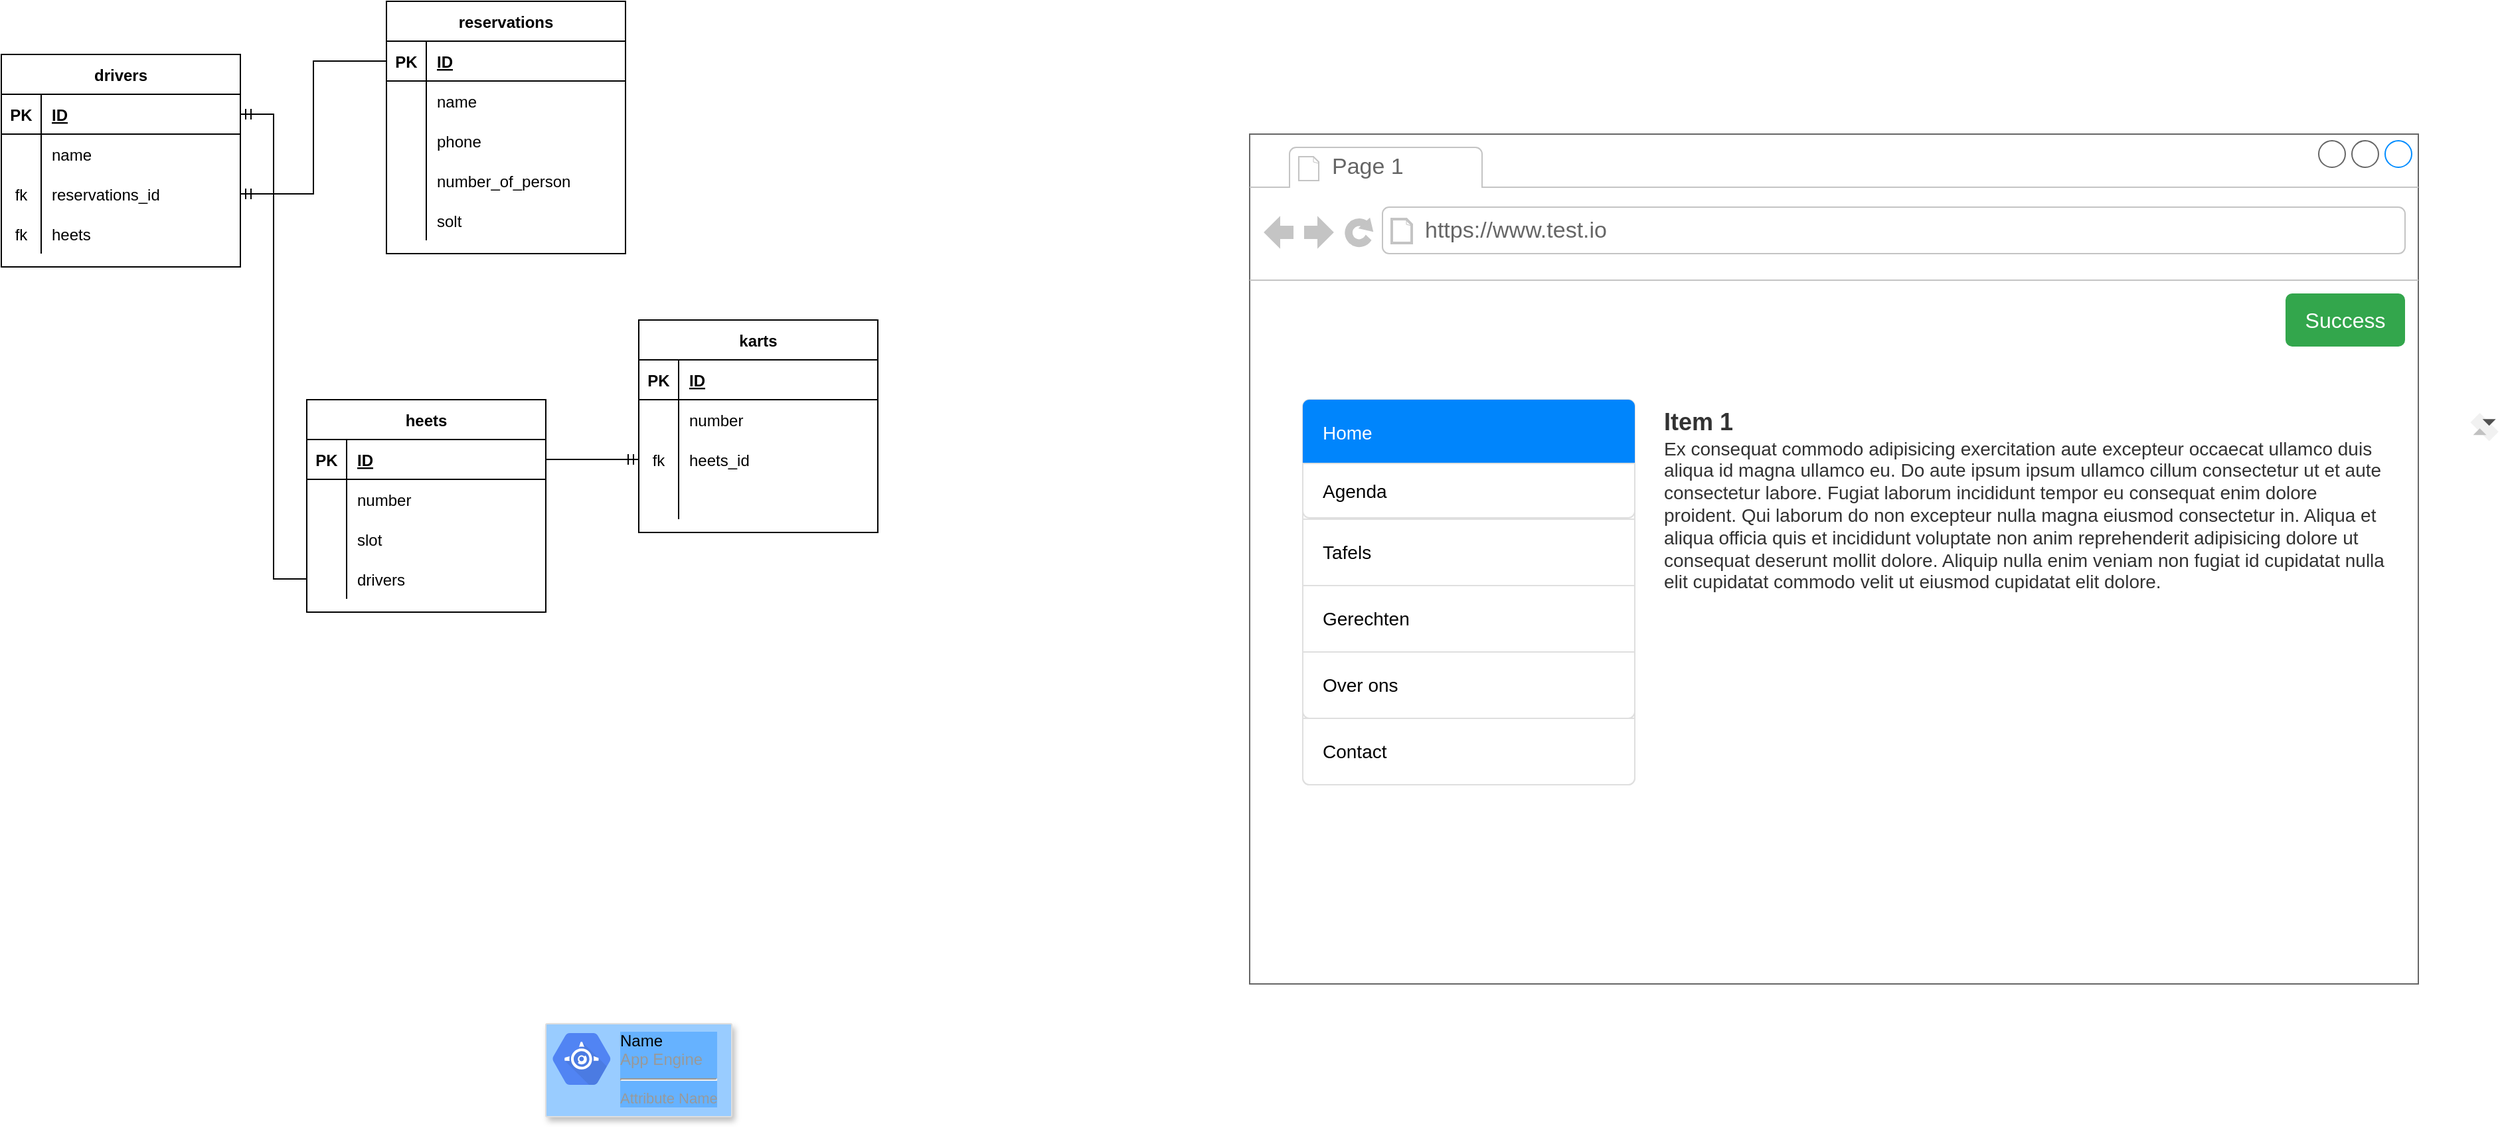 <mxfile version="17.1.5" type="github" pages="3">
  <diagram id="K6J_tRLVEq_lPAbEYUFF" name="Page-1">
    <mxGraphModel dx="2138" dy="539" grid="1" gridSize="10" guides="1" tooltips="1" connect="1" arrows="1" fold="1" page="1" pageScale="1" pageWidth="1100" pageHeight="850" math="0" shadow="0">
      <root>
        <mxCell id="0" />
        <mxCell id="1" parent="0" />
        <mxCell id="5VyVQo-HFzip59mYqOMK-1" value="" style="strokeWidth=1;shadow=0;dashed=0;align=center;html=1;shape=mxgraph.mockup.containers.browserWindow;rSize=0;strokeColor=#666666;strokeColor2=#008cff;strokeColor3=#c4c4c4;mainText=,;recursiveResize=0;" parent="1" vertex="1">
          <mxGeometry x="260" y="170" width="880" height="640" as="geometry" />
        </mxCell>
        <mxCell id="5VyVQo-HFzip59mYqOMK-2" value="Page 1" style="strokeWidth=1;shadow=0;dashed=0;align=center;html=1;shape=mxgraph.mockup.containers.anchor;fontSize=17;fontColor=#666666;align=left;" parent="5VyVQo-HFzip59mYqOMK-1" vertex="1">
          <mxGeometry x="60" y="12" width="110" height="26" as="geometry" />
        </mxCell>
        <mxCell id="5VyVQo-HFzip59mYqOMK-3" value="https://www.test.io" style="strokeWidth=1;shadow=0;dashed=0;align=center;html=1;shape=mxgraph.mockup.containers.anchor;rSize=0;fontSize=17;fontColor=#666666;align=left;" parent="5VyVQo-HFzip59mYqOMK-1" vertex="1">
          <mxGeometry x="130" y="60" width="250" height="26" as="geometry" />
        </mxCell>
        <mxCell id="5VyVQo-HFzip59mYqOMK-18" value="" style="html=1;shadow=0;dashed=0;shape=mxgraph.bootstrap.rrect;rSize=5;strokeColor=#DFDFDF;html=1;whiteSpace=wrap;fillColor=#FFFFFF;fontColor=#000000;" parent="5VyVQo-HFzip59mYqOMK-1" vertex="1">
          <mxGeometry x="40" y="200" width="250" height="290" as="geometry" />
        </mxCell>
        <mxCell id="5VyVQo-HFzip59mYqOMK-19" value="Home" style="html=1;shadow=0;dashed=0;shape=mxgraph.bootstrap.topButton;rSize=5;strokeColor=none;fillColor=#0085FC;fontColor=#ffffff;perimeter=none;whiteSpace=wrap;resizeWidth=1;align=left;spacing=15;fontSize=14;" parent="5VyVQo-HFzip59mYqOMK-18" vertex="1">
          <mxGeometry width="250" height="50" relative="1" as="geometry">
            <mxPoint as="offset" />
          </mxGeometry>
        </mxCell>
        <mxCell id="5VyVQo-HFzip59mYqOMK-20" value="Tafels" style="strokeColor=inherit;fillColor=inherit;gradientColor=inherit;fontColor=inherit;html=1;shadow=0;dashed=0;perimeter=none;whiteSpace=wrap;resizeWidth=1;align=left;spacing=15;fontSize=14;" parent="5VyVQo-HFzip59mYqOMK-18" vertex="1">
          <mxGeometry width="250" height="50" relative="1" as="geometry">
            <mxPoint y="90" as="offset" />
          </mxGeometry>
        </mxCell>
        <mxCell id="5VyVQo-HFzip59mYqOMK-21" value="Gerechten" style="strokeColor=inherit;fillColor=inherit;gradientColor=inherit;fontColor=inherit;html=1;shadow=0;dashed=0;perimeter=none;whiteSpace=wrap;resizeWidth=1;align=left;spacing=15;fontSize=14;" parent="5VyVQo-HFzip59mYqOMK-18" vertex="1">
          <mxGeometry width="250" height="50" relative="1" as="geometry">
            <mxPoint y="140" as="offset" />
          </mxGeometry>
        </mxCell>
        <mxCell id="5VyVQo-HFzip59mYqOMK-22" value="Agenda" style="strokeColor=inherit;fillColor=inherit;gradientColor=inherit;fontColor=inherit;html=1;shadow=0;dashed=0;shape=mxgraph.bootstrap.bottomButton;rSize=5;perimeter=none;whiteSpace=wrap;resizeWidth=1;resizeHeight=0;align=left;spacing=15;fontSize=14;" parent="5VyVQo-HFzip59mYqOMK-18" vertex="1">
          <mxGeometry y="1" width="250" height="41" relative="1" as="geometry">
            <mxPoint y="-242" as="offset" />
          </mxGeometry>
        </mxCell>
        <mxCell id="5VyVQo-HFzip59mYqOMK-35" value="Over ons" style="strokeColor=inherit;fillColor=inherit;gradientColor=inherit;fontColor=inherit;html=1;shadow=0;dashed=0;shape=mxgraph.bootstrap.bottomButton;rSize=5;perimeter=none;whiteSpace=wrap;resizeWidth=1;resizeHeight=0;align=left;spacing=15;fontSize=14;" parent="5VyVQo-HFzip59mYqOMK-18" vertex="1">
          <mxGeometry y="190" width="250" height="50" as="geometry" />
        </mxCell>
        <mxCell id="5VyVQo-HFzip59mYqOMK-36" value="Contact" style="strokeColor=inherit;fillColor=inherit;gradientColor=inherit;fontColor=inherit;html=1;shadow=0;dashed=0;shape=mxgraph.bootstrap.bottomButton;rSize=5;perimeter=none;whiteSpace=wrap;resizeWidth=1;resizeHeight=0;align=left;spacing=15;fontSize=14;" parent="5VyVQo-HFzip59mYqOMK-18" vertex="1">
          <mxGeometry y="240" width="250" height="50" as="geometry" />
        </mxCell>
        <mxCell id="5VyVQo-HFzip59mYqOMK-23" value="&lt;font style=&quot;font-size: 18px&quot;&gt;&lt;b&gt;Item 1&lt;/b&gt;&lt;/font&gt;&lt;br&gt;Ex consequat commodo adipisicing exercitation aute excepteur occaecat ullamco duis aliqua id magna ullamco eu. Do aute ipsum ipsum ullamco cillum consectetur ut et aute consectetur labore. Fugiat laborum incididunt tempor eu consequat enim dolore proident. Qui laborum do non excepteur nulla magna eiusmod consectetur in. Aliqua et aliqua officia quis et incididunt voluptate non anim reprehenderit adipisicing dolore ut consequat deserunt mollit dolore. Aliquip nulla enim veniam non fugiat id cupidatat nulla elit cupidatat commodo velit ut eiusmod cupidatat elit dolore." style="fillColor=none;strokeColor=none;align=left;fontSize=14;fontColor=#323232;html=1;whiteSpace=wrap;verticalAlign=top;spacingRight=25;" parent="5VyVQo-HFzip59mYqOMK-1" vertex="1">
          <mxGeometry x="310" y="200" width="570" height="160" as="geometry" />
        </mxCell>
        <mxCell id="5VyVQo-HFzip59mYqOMK-24" value="" style="html=1;shadow=0;dashed=0;fillColor=#F1F1F1;strokeColor=none;resizeHeight=1;rotation=45;" parent="5VyVQo-HFzip59mYqOMK-23" vertex="1">
          <mxGeometry x="1" width="20" height="10" relative="1" as="geometry">
            <mxPoint x="39.81" y="15.6" as="offset" />
          </mxGeometry>
        </mxCell>
        <mxCell id="5VyVQo-HFzip59mYqOMK-26" value="" style="shape=triangle;direction=north;fillColor=#C1C1C1;strokeColor=none;perimeter=none;" parent="5VyVQo-HFzip59mYqOMK-24" vertex="1">
          <mxGeometry width="10" height="5" relative="1" as="geometry">
            <mxPoint x="5" y="7.5" as="offset" />
          </mxGeometry>
        </mxCell>
        <mxCell id="5VyVQo-HFzip59mYqOMK-27" value="" style="shape=triangle;direction=south;fillColor=#505050;strokeColor=none;perimeter=none;" parent="5VyVQo-HFzip59mYqOMK-24" vertex="1">
          <mxGeometry y="1" width="10" height="5" relative="1" as="geometry">
            <mxPoint x="5" y="-12.5" as="offset" />
          </mxGeometry>
        </mxCell>
        <mxCell id="5VyVQo-HFzip59mYqOMK-38" value="" style="shape=image;html=1;verticalAlign=top;verticalLabelPosition=bottom;labelBackgroundColor=#ffffff;imageAspect=0;aspect=fixed;image=https://cdn4.iconfinder.com/data/icons/miu/24/food-fork-spoon-restaurant-eating-outline-stroke-128.png;fillColor=#99CCFF;" parent="5VyVQo-HFzip59mYqOMK-1" vertex="1">
          <mxGeometry x="40" y="120" width="70" height="70" as="geometry" />
        </mxCell>
        <mxCell id="5VyVQo-HFzip59mYqOMK-41" value="Success" style="html=1;shadow=0;dashed=0;shape=mxgraph.bootstrap.rrect;rSize=5;strokeColor=none;strokeWidth=1;fillColor=#33A64C;fontColor=#FFFFFF;whiteSpace=wrap;align=center;verticalAlign=middle;spacingLeft=0;fontStyle=0;fontSize=16;spacing=5;" parent="5VyVQo-HFzip59mYqOMK-1" vertex="1">
          <mxGeometry x="780" y="120" width="90" height="40" as="geometry" />
        </mxCell>
        <mxCell id="5VyVQo-HFzip59mYqOMK-52" value="" style="strokeColor=#dddddd;shadow=1;strokeWidth=1;rounded=1;absoluteArcSize=1;arcSize=2;labelBackgroundColor=#66B2FF;fillColor=#99CCFF;" parent="1" vertex="1">
          <mxGeometry x="-270" y="840" width="140" height="70" as="geometry" />
        </mxCell>
        <mxCell id="5VyVQo-HFzip59mYqOMK-53" value="&lt;font color=&quot;#000000&quot;&gt;Name&lt;/font&gt;&lt;br&gt;App Engine&lt;hr&gt;&lt;font style=&quot;font-size: 11px&quot;&gt;Attribute Name&lt;/font&gt;" style="sketch=0;dashed=0;connectable=0;html=1;fillColor=#5184F3;strokeColor=none;shape=mxgraph.gcp2.app_engine;part=1;labelPosition=right;verticalLabelPosition=middle;align=left;verticalAlign=top;spacingLeft=5;fontColor=#999999;fontSize=12;spacingTop=-8;labelBackgroundColor=#66B2FF;" parent="5VyVQo-HFzip59mYqOMK-52" vertex="1">
          <mxGeometry width="44" height="39" relative="1" as="geometry">
            <mxPoint x="5" y="7" as="offset" />
          </mxGeometry>
        </mxCell>
        <mxCell id="JUey7j5YqECzhe106ufg-2" value="drivers" style="shape=table;startSize=30;container=1;collapsible=1;childLayout=tableLayout;fixedRows=1;rowLines=0;fontStyle=1;align=center;resizeLast=1;" vertex="1" parent="1">
          <mxGeometry x="-680" y="110" width="180" height="160" as="geometry" />
        </mxCell>
        <mxCell id="JUey7j5YqECzhe106ufg-3" value="" style="shape=tableRow;horizontal=0;startSize=0;swimlaneHead=0;swimlaneBody=0;fillColor=none;collapsible=0;dropTarget=0;points=[[0,0.5],[1,0.5]];portConstraint=eastwest;top=0;left=0;right=0;bottom=1;" vertex="1" parent="JUey7j5YqECzhe106ufg-2">
          <mxGeometry y="30" width="180" height="30" as="geometry" />
        </mxCell>
        <mxCell id="JUey7j5YqECzhe106ufg-4" value="PK" style="shape=partialRectangle;connectable=0;fillColor=none;top=0;left=0;bottom=0;right=0;fontStyle=1;overflow=hidden;" vertex="1" parent="JUey7j5YqECzhe106ufg-3">
          <mxGeometry width="30" height="30" as="geometry">
            <mxRectangle width="30" height="30" as="alternateBounds" />
          </mxGeometry>
        </mxCell>
        <mxCell id="JUey7j5YqECzhe106ufg-5" value="ID" style="shape=partialRectangle;connectable=0;fillColor=none;top=0;left=0;bottom=0;right=0;align=left;spacingLeft=6;fontStyle=5;overflow=hidden;" vertex="1" parent="JUey7j5YqECzhe106ufg-3">
          <mxGeometry x="30" width="150" height="30" as="geometry">
            <mxRectangle width="150" height="30" as="alternateBounds" />
          </mxGeometry>
        </mxCell>
        <mxCell id="JUey7j5YqECzhe106ufg-6" value="" style="shape=tableRow;horizontal=0;startSize=0;swimlaneHead=0;swimlaneBody=0;fillColor=none;collapsible=0;dropTarget=0;points=[[0,0.5],[1,0.5]];portConstraint=eastwest;top=0;left=0;right=0;bottom=0;" vertex="1" parent="JUey7j5YqECzhe106ufg-2">
          <mxGeometry y="60" width="180" height="30" as="geometry" />
        </mxCell>
        <mxCell id="JUey7j5YqECzhe106ufg-7" value="" style="shape=partialRectangle;connectable=0;fillColor=none;top=0;left=0;bottom=0;right=0;editable=1;overflow=hidden;" vertex="1" parent="JUey7j5YqECzhe106ufg-6">
          <mxGeometry width="30" height="30" as="geometry">
            <mxRectangle width="30" height="30" as="alternateBounds" />
          </mxGeometry>
        </mxCell>
        <mxCell id="JUey7j5YqECzhe106ufg-8" value="name" style="shape=partialRectangle;connectable=0;fillColor=none;top=0;left=0;bottom=0;right=0;align=left;spacingLeft=6;overflow=hidden;" vertex="1" parent="JUey7j5YqECzhe106ufg-6">
          <mxGeometry x="30" width="150" height="30" as="geometry">
            <mxRectangle width="150" height="30" as="alternateBounds" />
          </mxGeometry>
        </mxCell>
        <mxCell id="JUey7j5YqECzhe106ufg-9" value="" style="shape=tableRow;horizontal=0;startSize=0;swimlaneHead=0;swimlaneBody=0;fillColor=none;collapsible=0;dropTarget=0;points=[[0,0.5],[1,0.5]];portConstraint=eastwest;top=0;left=0;right=0;bottom=0;" vertex="1" parent="JUey7j5YqECzhe106ufg-2">
          <mxGeometry y="90" width="180" height="30" as="geometry" />
        </mxCell>
        <mxCell id="JUey7j5YqECzhe106ufg-10" value="fk" style="shape=partialRectangle;connectable=0;fillColor=none;top=0;left=0;bottom=0;right=0;editable=1;overflow=hidden;" vertex="1" parent="JUey7j5YqECzhe106ufg-9">
          <mxGeometry width="30" height="30" as="geometry">
            <mxRectangle width="30" height="30" as="alternateBounds" />
          </mxGeometry>
        </mxCell>
        <mxCell id="JUey7j5YqECzhe106ufg-11" value="reservations_id" style="shape=partialRectangle;connectable=0;fillColor=none;top=0;left=0;bottom=0;right=0;align=left;spacingLeft=6;overflow=hidden;" vertex="1" parent="JUey7j5YqECzhe106ufg-9">
          <mxGeometry x="30" width="150" height="30" as="geometry">
            <mxRectangle width="150" height="30" as="alternateBounds" />
          </mxGeometry>
        </mxCell>
        <mxCell id="JUey7j5YqECzhe106ufg-12" value="" style="shape=tableRow;horizontal=0;startSize=0;swimlaneHead=0;swimlaneBody=0;fillColor=none;collapsible=0;dropTarget=0;points=[[0,0.5],[1,0.5]];portConstraint=eastwest;top=0;left=0;right=0;bottom=0;" vertex="1" parent="JUey7j5YqECzhe106ufg-2">
          <mxGeometry y="120" width="180" height="30" as="geometry" />
        </mxCell>
        <mxCell id="JUey7j5YqECzhe106ufg-13" value="fk" style="shape=partialRectangle;connectable=0;fillColor=none;top=0;left=0;bottom=0;right=0;editable=1;overflow=hidden;" vertex="1" parent="JUey7j5YqECzhe106ufg-12">
          <mxGeometry width="30" height="30" as="geometry">
            <mxRectangle width="30" height="30" as="alternateBounds" />
          </mxGeometry>
        </mxCell>
        <mxCell id="JUey7j5YqECzhe106ufg-14" value="heets" style="shape=partialRectangle;connectable=0;fillColor=none;top=0;left=0;bottom=0;right=0;align=left;spacingLeft=6;overflow=hidden;" vertex="1" parent="JUey7j5YqECzhe106ufg-12">
          <mxGeometry x="30" width="150" height="30" as="geometry">
            <mxRectangle width="150" height="30" as="alternateBounds" />
          </mxGeometry>
        </mxCell>
        <mxCell id="JUey7j5YqECzhe106ufg-15" value="reservations" style="shape=table;startSize=30;container=1;collapsible=1;childLayout=tableLayout;fixedRows=1;rowLines=0;fontStyle=1;align=center;resizeLast=1;" vertex="1" parent="1">
          <mxGeometry x="-390" y="70" width="180" height="190" as="geometry" />
        </mxCell>
        <mxCell id="JUey7j5YqECzhe106ufg-16" value="" style="shape=tableRow;horizontal=0;startSize=0;swimlaneHead=0;swimlaneBody=0;fillColor=none;collapsible=0;dropTarget=0;points=[[0,0.5],[1,0.5]];portConstraint=eastwest;top=0;left=0;right=0;bottom=1;" vertex="1" parent="JUey7j5YqECzhe106ufg-15">
          <mxGeometry y="30" width="180" height="30" as="geometry" />
        </mxCell>
        <mxCell id="JUey7j5YqECzhe106ufg-17" value="PK" style="shape=partialRectangle;connectable=0;fillColor=none;top=0;left=0;bottom=0;right=0;fontStyle=1;overflow=hidden;" vertex="1" parent="JUey7j5YqECzhe106ufg-16">
          <mxGeometry width="30" height="30" as="geometry">
            <mxRectangle width="30" height="30" as="alternateBounds" />
          </mxGeometry>
        </mxCell>
        <mxCell id="JUey7j5YqECzhe106ufg-18" value="ID" style="shape=partialRectangle;connectable=0;fillColor=none;top=0;left=0;bottom=0;right=0;align=left;spacingLeft=6;fontStyle=5;overflow=hidden;" vertex="1" parent="JUey7j5YqECzhe106ufg-16">
          <mxGeometry x="30" width="150" height="30" as="geometry">
            <mxRectangle width="150" height="30" as="alternateBounds" />
          </mxGeometry>
        </mxCell>
        <mxCell id="JUey7j5YqECzhe106ufg-19" value="" style="shape=tableRow;horizontal=0;startSize=0;swimlaneHead=0;swimlaneBody=0;fillColor=none;collapsible=0;dropTarget=0;points=[[0,0.5],[1,0.5]];portConstraint=eastwest;top=0;left=0;right=0;bottom=0;" vertex="1" parent="JUey7j5YqECzhe106ufg-15">
          <mxGeometry y="60" width="180" height="30" as="geometry" />
        </mxCell>
        <mxCell id="JUey7j5YqECzhe106ufg-20" value="" style="shape=partialRectangle;connectable=0;fillColor=none;top=0;left=0;bottom=0;right=0;editable=1;overflow=hidden;" vertex="1" parent="JUey7j5YqECzhe106ufg-19">
          <mxGeometry width="30" height="30" as="geometry">
            <mxRectangle width="30" height="30" as="alternateBounds" />
          </mxGeometry>
        </mxCell>
        <mxCell id="JUey7j5YqECzhe106ufg-21" value="name" style="shape=partialRectangle;connectable=0;fillColor=none;top=0;left=0;bottom=0;right=0;align=left;spacingLeft=6;overflow=hidden;" vertex="1" parent="JUey7j5YqECzhe106ufg-19">
          <mxGeometry x="30" width="150" height="30" as="geometry">
            <mxRectangle width="150" height="30" as="alternateBounds" />
          </mxGeometry>
        </mxCell>
        <mxCell id="JUey7j5YqECzhe106ufg-22" value="" style="shape=tableRow;horizontal=0;startSize=0;swimlaneHead=0;swimlaneBody=0;fillColor=none;collapsible=0;dropTarget=0;points=[[0,0.5],[1,0.5]];portConstraint=eastwest;top=0;left=0;right=0;bottom=0;" vertex="1" parent="JUey7j5YqECzhe106ufg-15">
          <mxGeometry y="90" width="180" height="30" as="geometry" />
        </mxCell>
        <mxCell id="JUey7j5YqECzhe106ufg-23" value="" style="shape=partialRectangle;connectable=0;fillColor=none;top=0;left=0;bottom=0;right=0;editable=1;overflow=hidden;" vertex="1" parent="JUey7j5YqECzhe106ufg-22">
          <mxGeometry width="30" height="30" as="geometry">
            <mxRectangle width="30" height="30" as="alternateBounds" />
          </mxGeometry>
        </mxCell>
        <mxCell id="JUey7j5YqECzhe106ufg-24" value="phone" style="shape=partialRectangle;connectable=0;fillColor=none;top=0;left=0;bottom=0;right=0;align=left;spacingLeft=6;overflow=hidden;" vertex="1" parent="JUey7j5YqECzhe106ufg-22">
          <mxGeometry x="30" width="150" height="30" as="geometry">
            <mxRectangle width="150" height="30" as="alternateBounds" />
          </mxGeometry>
        </mxCell>
        <mxCell id="JUey7j5YqECzhe106ufg-25" value="" style="shape=tableRow;horizontal=0;startSize=0;swimlaneHead=0;swimlaneBody=0;fillColor=none;collapsible=0;dropTarget=0;points=[[0,0.5],[1,0.5]];portConstraint=eastwest;top=0;left=0;right=0;bottom=0;" vertex="1" parent="JUey7j5YqECzhe106ufg-15">
          <mxGeometry y="120" width="180" height="30" as="geometry" />
        </mxCell>
        <mxCell id="JUey7j5YqECzhe106ufg-26" value="" style="shape=partialRectangle;connectable=0;fillColor=none;top=0;left=0;bottom=0;right=0;editable=1;overflow=hidden;" vertex="1" parent="JUey7j5YqECzhe106ufg-25">
          <mxGeometry width="30" height="30" as="geometry">
            <mxRectangle width="30" height="30" as="alternateBounds" />
          </mxGeometry>
        </mxCell>
        <mxCell id="JUey7j5YqECzhe106ufg-27" value="number_of_person" style="shape=partialRectangle;connectable=0;fillColor=none;top=0;left=0;bottom=0;right=0;align=left;spacingLeft=6;overflow=hidden;" vertex="1" parent="JUey7j5YqECzhe106ufg-25">
          <mxGeometry x="30" width="150" height="30" as="geometry">
            <mxRectangle width="150" height="30" as="alternateBounds" />
          </mxGeometry>
        </mxCell>
        <mxCell id="JUey7j5YqECzhe106ufg-54" style="shape=tableRow;horizontal=0;startSize=0;swimlaneHead=0;swimlaneBody=0;fillColor=none;collapsible=0;dropTarget=0;points=[[0,0.5],[1,0.5]];portConstraint=eastwest;top=0;left=0;right=0;bottom=0;" vertex="1" parent="JUey7j5YqECzhe106ufg-15">
          <mxGeometry y="150" width="180" height="30" as="geometry" />
        </mxCell>
        <mxCell id="JUey7j5YqECzhe106ufg-55" style="shape=partialRectangle;connectable=0;fillColor=none;top=0;left=0;bottom=0;right=0;editable=1;overflow=hidden;" vertex="1" parent="JUey7j5YqECzhe106ufg-54">
          <mxGeometry width="30" height="30" as="geometry">
            <mxRectangle width="30" height="30" as="alternateBounds" />
          </mxGeometry>
        </mxCell>
        <mxCell id="JUey7j5YqECzhe106ufg-56" value="solt" style="shape=partialRectangle;connectable=0;fillColor=none;top=0;left=0;bottom=0;right=0;align=left;spacingLeft=6;overflow=hidden;" vertex="1" parent="JUey7j5YqECzhe106ufg-54">
          <mxGeometry x="30" width="150" height="30" as="geometry">
            <mxRectangle width="150" height="30" as="alternateBounds" />
          </mxGeometry>
        </mxCell>
        <mxCell id="JUey7j5YqECzhe106ufg-28" value="karts" style="shape=table;startSize=30;container=1;collapsible=1;childLayout=tableLayout;fixedRows=1;rowLines=0;fontStyle=1;align=center;resizeLast=1;" vertex="1" parent="1">
          <mxGeometry x="-200" y="310" width="180" height="160" as="geometry" />
        </mxCell>
        <mxCell id="JUey7j5YqECzhe106ufg-29" value="" style="shape=tableRow;horizontal=0;startSize=0;swimlaneHead=0;swimlaneBody=0;fillColor=none;collapsible=0;dropTarget=0;points=[[0,0.5],[1,0.5]];portConstraint=eastwest;top=0;left=0;right=0;bottom=1;" vertex="1" parent="JUey7j5YqECzhe106ufg-28">
          <mxGeometry y="30" width="180" height="30" as="geometry" />
        </mxCell>
        <mxCell id="JUey7j5YqECzhe106ufg-30" value="PK" style="shape=partialRectangle;connectable=0;fillColor=none;top=0;left=0;bottom=0;right=0;fontStyle=1;overflow=hidden;" vertex="1" parent="JUey7j5YqECzhe106ufg-29">
          <mxGeometry width="30" height="30" as="geometry">
            <mxRectangle width="30" height="30" as="alternateBounds" />
          </mxGeometry>
        </mxCell>
        <mxCell id="JUey7j5YqECzhe106ufg-31" value="ID" style="shape=partialRectangle;connectable=0;fillColor=none;top=0;left=0;bottom=0;right=0;align=left;spacingLeft=6;fontStyle=5;overflow=hidden;" vertex="1" parent="JUey7j5YqECzhe106ufg-29">
          <mxGeometry x="30" width="150" height="30" as="geometry">
            <mxRectangle width="150" height="30" as="alternateBounds" />
          </mxGeometry>
        </mxCell>
        <mxCell id="JUey7j5YqECzhe106ufg-32" value="" style="shape=tableRow;horizontal=0;startSize=0;swimlaneHead=0;swimlaneBody=0;fillColor=none;collapsible=0;dropTarget=0;points=[[0,0.5],[1,0.5]];portConstraint=eastwest;top=0;left=0;right=0;bottom=0;" vertex="1" parent="JUey7j5YqECzhe106ufg-28">
          <mxGeometry y="60" width="180" height="30" as="geometry" />
        </mxCell>
        <mxCell id="JUey7j5YqECzhe106ufg-33" value="" style="shape=partialRectangle;connectable=0;fillColor=none;top=0;left=0;bottom=0;right=0;editable=1;overflow=hidden;" vertex="1" parent="JUey7j5YqECzhe106ufg-32">
          <mxGeometry width="30" height="30" as="geometry">
            <mxRectangle width="30" height="30" as="alternateBounds" />
          </mxGeometry>
        </mxCell>
        <mxCell id="JUey7j5YqECzhe106ufg-34" value="number" style="shape=partialRectangle;connectable=0;fillColor=none;top=0;left=0;bottom=0;right=0;align=left;spacingLeft=6;overflow=hidden;" vertex="1" parent="JUey7j5YqECzhe106ufg-32">
          <mxGeometry x="30" width="150" height="30" as="geometry">
            <mxRectangle width="150" height="30" as="alternateBounds" />
          </mxGeometry>
        </mxCell>
        <mxCell id="JUey7j5YqECzhe106ufg-35" value="" style="shape=tableRow;horizontal=0;startSize=0;swimlaneHead=0;swimlaneBody=0;fillColor=none;collapsible=0;dropTarget=0;points=[[0,0.5],[1,0.5]];portConstraint=eastwest;top=0;left=0;right=0;bottom=0;" vertex="1" parent="JUey7j5YqECzhe106ufg-28">
          <mxGeometry y="90" width="180" height="30" as="geometry" />
        </mxCell>
        <mxCell id="JUey7j5YqECzhe106ufg-36" value="fk" style="shape=partialRectangle;connectable=0;fillColor=none;top=0;left=0;bottom=0;right=0;editable=1;overflow=hidden;" vertex="1" parent="JUey7j5YqECzhe106ufg-35">
          <mxGeometry width="30" height="30" as="geometry">
            <mxRectangle width="30" height="30" as="alternateBounds" />
          </mxGeometry>
        </mxCell>
        <mxCell id="JUey7j5YqECzhe106ufg-37" value="heets_id" style="shape=partialRectangle;connectable=0;fillColor=none;top=0;left=0;bottom=0;right=0;align=left;spacingLeft=6;overflow=hidden;" vertex="1" parent="JUey7j5YqECzhe106ufg-35">
          <mxGeometry x="30" width="150" height="30" as="geometry">
            <mxRectangle width="150" height="30" as="alternateBounds" />
          </mxGeometry>
        </mxCell>
        <mxCell id="JUey7j5YqECzhe106ufg-38" value="" style="shape=tableRow;horizontal=0;startSize=0;swimlaneHead=0;swimlaneBody=0;fillColor=none;collapsible=0;dropTarget=0;points=[[0,0.5],[1,0.5]];portConstraint=eastwest;top=0;left=0;right=0;bottom=0;" vertex="1" parent="JUey7j5YqECzhe106ufg-28">
          <mxGeometry y="120" width="180" height="30" as="geometry" />
        </mxCell>
        <mxCell id="JUey7j5YqECzhe106ufg-39" value="" style="shape=partialRectangle;connectable=0;fillColor=none;top=0;left=0;bottom=0;right=0;editable=1;overflow=hidden;" vertex="1" parent="JUey7j5YqECzhe106ufg-38">
          <mxGeometry width="30" height="30" as="geometry">
            <mxRectangle width="30" height="30" as="alternateBounds" />
          </mxGeometry>
        </mxCell>
        <mxCell id="JUey7j5YqECzhe106ufg-40" value="" style="shape=partialRectangle;connectable=0;fillColor=none;top=0;left=0;bottom=0;right=0;align=left;spacingLeft=6;overflow=hidden;" vertex="1" parent="JUey7j5YqECzhe106ufg-38">
          <mxGeometry x="30" width="150" height="30" as="geometry">
            <mxRectangle width="150" height="30" as="alternateBounds" />
          </mxGeometry>
        </mxCell>
        <mxCell id="JUey7j5YqECzhe106ufg-41" value="heets" style="shape=table;startSize=30;container=1;collapsible=1;childLayout=tableLayout;fixedRows=1;rowLines=0;fontStyle=1;align=center;resizeLast=1;" vertex="1" parent="1">
          <mxGeometry x="-450" y="370" width="180" height="160" as="geometry" />
        </mxCell>
        <mxCell id="JUey7j5YqECzhe106ufg-42" value="" style="shape=tableRow;horizontal=0;startSize=0;swimlaneHead=0;swimlaneBody=0;fillColor=none;collapsible=0;dropTarget=0;points=[[0,0.5],[1,0.5]];portConstraint=eastwest;top=0;left=0;right=0;bottom=1;" vertex="1" parent="JUey7j5YqECzhe106ufg-41">
          <mxGeometry y="30" width="180" height="30" as="geometry" />
        </mxCell>
        <mxCell id="JUey7j5YqECzhe106ufg-43" value="PK" style="shape=partialRectangle;connectable=0;fillColor=none;top=0;left=0;bottom=0;right=0;fontStyle=1;overflow=hidden;" vertex="1" parent="JUey7j5YqECzhe106ufg-42">
          <mxGeometry width="30" height="30" as="geometry">
            <mxRectangle width="30" height="30" as="alternateBounds" />
          </mxGeometry>
        </mxCell>
        <mxCell id="JUey7j5YqECzhe106ufg-44" value="ID" style="shape=partialRectangle;connectable=0;fillColor=none;top=0;left=0;bottom=0;right=0;align=left;spacingLeft=6;fontStyle=5;overflow=hidden;" vertex="1" parent="JUey7j5YqECzhe106ufg-42">
          <mxGeometry x="30" width="150" height="30" as="geometry">
            <mxRectangle width="150" height="30" as="alternateBounds" />
          </mxGeometry>
        </mxCell>
        <mxCell id="JUey7j5YqECzhe106ufg-45" value="" style="shape=tableRow;horizontal=0;startSize=0;swimlaneHead=0;swimlaneBody=0;fillColor=none;collapsible=0;dropTarget=0;points=[[0,0.5],[1,0.5]];portConstraint=eastwest;top=0;left=0;right=0;bottom=0;" vertex="1" parent="JUey7j5YqECzhe106ufg-41">
          <mxGeometry y="60" width="180" height="30" as="geometry" />
        </mxCell>
        <mxCell id="JUey7j5YqECzhe106ufg-46" value="" style="shape=partialRectangle;connectable=0;fillColor=none;top=0;left=0;bottom=0;right=0;editable=1;overflow=hidden;" vertex="1" parent="JUey7j5YqECzhe106ufg-45">
          <mxGeometry width="30" height="30" as="geometry">
            <mxRectangle width="30" height="30" as="alternateBounds" />
          </mxGeometry>
        </mxCell>
        <mxCell id="JUey7j5YqECzhe106ufg-47" value="number" style="shape=partialRectangle;connectable=0;fillColor=none;top=0;left=0;bottom=0;right=0;align=left;spacingLeft=6;overflow=hidden;" vertex="1" parent="JUey7j5YqECzhe106ufg-45">
          <mxGeometry x="30" width="150" height="30" as="geometry">
            <mxRectangle width="150" height="30" as="alternateBounds" />
          </mxGeometry>
        </mxCell>
        <mxCell id="JUey7j5YqECzhe106ufg-48" value="" style="shape=tableRow;horizontal=0;startSize=0;swimlaneHead=0;swimlaneBody=0;fillColor=none;collapsible=0;dropTarget=0;points=[[0,0.5],[1,0.5]];portConstraint=eastwest;top=0;left=0;right=0;bottom=0;" vertex="1" parent="JUey7j5YqECzhe106ufg-41">
          <mxGeometry y="90" width="180" height="30" as="geometry" />
        </mxCell>
        <mxCell id="JUey7j5YqECzhe106ufg-49" value="" style="shape=partialRectangle;connectable=0;fillColor=none;top=0;left=0;bottom=0;right=0;editable=1;overflow=hidden;" vertex="1" parent="JUey7j5YqECzhe106ufg-48">
          <mxGeometry width="30" height="30" as="geometry">
            <mxRectangle width="30" height="30" as="alternateBounds" />
          </mxGeometry>
        </mxCell>
        <mxCell id="JUey7j5YqECzhe106ufg-50" value="slot" style="shape=partialRectangle;connectable=0;fillColor=none;top=0;left=0;bottom=0;right=0;align=left;spacingLeft=6;overflow=hidden;" vertex="1" parent="JUey7j5YqECzhe106ufg-48">
          <mxGeometry x="30" width="150" height="30" as="geometry">
            <mxRectangle width="150" height="30" as="alternateBounds" />
          </mxGeometry>
        </mxCell>
        <mxCell id="JUey7j5YqECzhe106ufg-51" value="" style="shape=tableRow;horizontal=0;startSize=0;swimlaneHead=0;swimlaneBody=0;fillColor=none;collapsible=0;dropTarget=0;points=[[0,0.5],[1,0.5]];portConstraint=eastwest;top=0;left=0;right=0;bottom=0;" vertex="1" parent="JUey7j5YqECzhe106ufg-41">
          <mxGeometry y="120" width="180" height="30" as="geometry" />
        </mxCell>
        <mxCell id="JUey7j5YqECzhe106ufg-52" value="" style="shape=partialRectangle;connectable=0;fillColor=none;top=0;left=0;bottom=0;right=0;editable=1;overflow=hidden;" vertex="1" parent="JUey7j5YqECzhe106ufg-51">
          <mxGeometry width="30" height="30" as="geometry">
            <mxRectangle width="30" height="30" as="alternateBounds" />
          </mxGeometry>
        </mxCell>
        <mxCell id="JUey7j5YqECzhe106ufg-53" value="drivers" style="shape=partialRectangle;connectable=0;fillColor=none;top=0;left=0;bottom=0;right=0;align=left;spacingLeft=6;overflow=hidden;" vertex="1" parent="JUey7j5YqECzhe106ufg-51">
          <mxGeometry x="30" width="150" height="30" as="geometry">
            <mxRectangle width="150" height="30" as="alternateBounds" />
          </mxGeometry>
        </mxCell>
        <mxCell id="JUey7j5YqECzhe106ufg-59" style="edgeStyle=orthogonalEdgeStyle;rounded=0;orthogonalLoop=1;jettySize=auto;html=1;entryX=1;entryY=0.5;entryDx=0;entryDy=0;endArrow=ERmandOne;endFill=0;" edge="1" parent="1" source="JUey7j5YqECzhe106ufg-16" target="JUey7j5YqECzhe106ufg-9">
          <mxGeometry relative="1" as="geometry" />
        </mxCell>
        <mxCell id="JUey7j5YqECzhe106ufg-62" style="edgeStyle=orthogonalEdgeStyle;rounded=0;orthogonalLoop=1;jettySize=auto;html=1;endArrow=ERmandOne;endFill=0;" edge="1" parent="1" source="JUey7j5YqECzhe106ufg-42" target="JUey7j5YqECzhe106ufg-35">
          <mxGeometry relative="1" as="geometry" />
        </mxCell>
        <mxCell id="JUey7j5YqECzhe106ufg-63" style="edgeStyle=orthogonalEdgeStyle;rounded=0;orthogonalLoop=1;jettySize=auto;html=1;endArrow=ERmandOne;endFill=0;entryX=1;entryY=0.5;entryDx=0;entryDy=0;" edge="1" parent="1" source="JUey7j5YqECzhe106ufg-51" target="JUey7j5YqECzhe106ufg-3">
          <mxGeometry relative="1" as="geometry" />
        </mxCell>
      </root>
    </mxGraphModel>
  </diagram>
  <diagram id="MmVIAEuAHrnc6lL0AfFO" name="Page-2">
    <mxGraphModel dx="1550" dy="776" grid="1" gridSize="10" guides="1" tooltips="1" connect="1" arrows="1" fold="1" page="1" pageScale="1" pageWidth="1100" pageHeight="850" math="0" shadow="0">
      <root>
        <mxCell id="j9k-j_MA0UIodiUEjffE-0" />
        <mxCell id="j9k-j_MA0UIodiUEjffE-1" parent="j9k-j_MA0UIodiUEjffE-0" />
        <mxCell id="GJUT2b7dMNTfq6nCXXpO-0" value="" style="strokeWidth=1;shadow=0;dashed=0;align=center;html=1;shape=mxgraph.mockup.containers.browserWindow;rSize=0;strokeColor=#666666;strokeColor2=#008cff;strokeColor3=#c4c4c4;mainText=,;recursiveResize=0;" parent="j9k-j_MA0UIodiUEjffE-1" vertex="1">
          <mxGeometry x="260" y="170" width="880" height="640" as="geometry" />
        </mxCell>
        <mxCell id="GJUT2b7dMNTfq6nCXXpO-1" value="Gerechten" style="strokeWidth=1;shadow=0;dashed=0;align=center;html=1;shape=mxgraph.mockup.containers.anchor;fontSize=17;fontColor=#666666;align=left;" parent="GJUT2b7dMNTfq6nCXXpO-0" vertex="1">
          <mxGeometry x="60" y="12" width="110" height="26" as="geometry" />
        </mxCell>
        <mxCell id="GJUT2b7dMNTfq6nCXXpO-2" value="https://www.test.io/gerechten" style="strokeWidth=1;shadow=0;dashed=0;align=center;html=1;shape=mxgraph.mockup.containers.anchor;rSize=0;fontSize=17;fontColor=#666666;align=left;" parent="GJUT2b7dMNTfq6nCXXpO-0" vertex="1">
          <mxGeometry x="130" y="60" width="250" height="26" as="geometry" />
        </mxCell>
        <mxCell id="GJUT2b7dMNTfq6nCXXpO-3" value="" style="html=1;shadow=0;dashed=0;shape=mxgraph.bootstrap.rrect;rSize=5;strokeColor=#DFDFDF;html=1;whiteSpace=wrap;fillColor=#FFFFFF;fontColor=#000000;" parent="GJUT2b7dMNTfq6nCXXpO-0" vertex="1">
          <mxGeometry x="40" y="200" width="250" height="290" as="geometry" />
        </mxCell>
        <mxCell id="GJUT2b7dMNTfq6nCXXpO-4" value="Home" style="html=1;shadow=0;dashed=0;shape=mxgraph.bootstrap.topButton;rSize=5;strokeColor=inherit;fillColor=inherit;fontColor=inherit;perimeter=none;whiteSpace=wrap;resizeWidth=1;align=left;spacing=15;fontSize=14;gradientColor=inherit;" parent="GJUT2b7dMNTfq6nCXXpO-3" vertex="1">
          <mxGeometry width="250" height="50" relative="1" as="geometry">
            <mxPoint as="offset" />
          </mxGeometry>
        </mxCell>
        <mxCell id="GJUT2b7dMNTfq6nCXXpO-5" value="Tafels" style="strokeColor=inherit;fillColor=inherit;gradientColor=inherit;fontColor=inherit;html=1;shadow=0;dashed=0;perimeter=none;whiteSpace=wrap;resizeWidth=1;align=left;spacing=15;fontSize=14;" parent="GJUT2b7dMNTfq6nCXXpO-3" vertex="1">
          <mxGeometry width="250" height="50" relative="1" as="geometry">
            <mxPoint y="90" as="offset" />
          </mxGeometry>
        </mxCell>
        <mxCell id="GJUT2b7dMNTfq6nCXXpO-6" value="Gerechten" style="strokeColor=none;fillColor=#0085FC;fontColor=#ffffff;html=1;shadow=0;dashed=0;perimeter=none;whiteSpace=wrap;resizeWidth=1;align=left;spacing=15;fontSize=14;" parent="GJUT2b7dMNTfq6nCXXpO-3" vertex="1">
          <mxGeometry width="250" height="50" relative="1" as="geometry">
            <mxPoint y="140" as="offset" />
          </mxGeometry>
        </mxCell>
        <mxCell id="GJUT2b7dMNTfq6nCXXpO-7" value="Agenda" style="strokeColor=inherit;fillColor=inherit;gradientColor=inherit;fontColor=inherit;html=1;shadow=0;dashed=0;shape=mxgraph.bootstrap.bottomButton;rSize=5;perimeter=none;whiteSpace=wrap;resizeWidth=1;resizeHeight=0;align=left;spacing=15;fontSize=14;" parent="GJUT2b7dMNTfq6nCXXpO-3" vertex="1">
          <mxGeometry y="1" width="250" height="41" relative="1" as="geometry">
            <mxPoint y="-242" as="offset" />
          </mxGeometry>
        </mxCell>
        <mxCell id="GJUT2b7dMNTfq6nCXXpO-8" value="Over ons" style="strokeColor=inherit;fillColor=inherit;gradientColor=inherit;fontColor=inherit;html=1;shadow=0;dashed=0;shape=mxgraph.bootstrap.bottomButton;rSize=5;perimeter=none;whiteSpace=wrap;resizeWidth=1;resizeHeight=0;align=left;spacing=15;fontSize=14;" parent="GJUT2b7dMNTfq6nCXXpO-3" vertex="1">
          <mxGeometry y="190" width="250" height="50" as="geometry" />
        </mxCell>
        <mxCell id="GJUT2b7dMNTfq6nCXXpO-9" value="Contact" style="strokeColor=inherit;fillColor=inherit;gradientColor=inherit;fontColor=inherit;html=1;shadow=0;dashed=0;shape=mxgraph.bootstrap.bottomButton;rSize=5;perimeter=none;whiteSpace=wrap;resizeWidth=1;resizeHeight=0;align=left;spacing=15;fontSize=14;" parent="GJUT2b7dMNTfq6nCXXpO-3" vertex="1">
          <mxGeometry y="240" width="250" height="50" as="geometry" />
        </mxCell>
        <mxCell id="GJUT2b7dMNTfq6nCXXpO-14" value="" style="shape=image;html=1;verticalAlign=top;verticalLabelPosition=bottom;labelBackgroundColor=#ffffff;imageAspect=0;aspect=fixed;image=https://cdn4.iconfinder.com/data/icons/miu/24/food-fork-spoon-restaurant-eating-outline-stroke-128.png;fillColor=#99CCFF;" parent="GJUT2b7dMNTfq6nCXXpO-0" vertex="1">
          <mxGeometry x="40" y="120" width="70" height="70" as="geometry" />
        </mxCell>
        <mxCell id="GJUT2b7dMNTfq6nCXXpO-15" value="Success" style="html=1;shadow=0;dashed=0;shape=mxgraph.bootstrap.rrect;rSize=5;strokeColor=none;strokeWidth=1;fillColor=#33A64C;fontColor=#FFFFFF;whiteSpace=wrap;align=center;verticalAlign=middle;spacingLeft=0;fontStyle=0;fontSize=16;spacing=5;" parent="GJUT2b7dMNTfq6nCXXpO-0" vertex="1">
          <mxGeometry x="780" y="120" width="90" height="40" as="geometry" />
        </mxCell>
        <mxCell id="GJUT2b7dMNTfq6nCXXpO-20" value="" style="shape=image;html=1;verticalAlign=top;verticalLabelPosition=bottom;labelBackgroundColor=#ffffff;imageAspect=0;aspect=fixed;image=https://cdn4.iconfinder.com/data/icons/restaurant-135/32/Restaurant_restaurant_menu_food_fork-128.png;strokeColor=#99FF33;fillColor=#99CCFF;" parent="GJUT2b7dMNTfq6nCXXpO-0" vertex="1">
          <mxGeometry x="690" y="200" width="128" height="128" as="geometry" />
        </mxCell>
        <mxCell id="GJUT2b7dMNTfq6nCXXpO-29" value="" style="shape=image;html=1;verticalAlign=top;verticalLabelPosition=bottom;labelBackgroundColor=#ffffff;imageAspect=0;aspect=fixed;image=https://cdn4.iconfinder.com/data/icons/restaurant-135/32/Restaurant_restaurant_menu_food_fork-128.png;strokeColor=#99FF33;fillColor=#99CCFF;" parent="GJUT2b7dMNTfq6nCXXpO-0" vertex="1">
          <mxGeometry x="330" y="190" width="68" height="68" as="geometry" />
        </mxCell>
        <mxCell id="GJUT2b7dMNTfq6nCXXpO-28" value="" style="shape=image;html=1;verticalAlign=top;verticalLabelPosition=bottom;labelBackgroundColor=#ffffff;imageAspect=0;aspect=fixed;image=https://cdn4.iconfinder.com/data/icons/restaurant-135/32/Restaurant_restaurant_menu_food_fork-128.png;strokeColor=#99FF33;fillColor=#99CCFF;" parent="GJUT2b7dMNTfq6nCXXpO-0" vertex="1">
          <mxGeometry x="430" y="200" width="128" height="128" as="geometry" />
        </mxCell>
        <mxCell id="GJUT2b7dMNTfq6nCXXpO-27" value="" style="shape=image;html=1;verticalAlign=top;verticalLabelPosition=bottom;labelBackgroundColor=#ffffff;imageAspect=0;aspect=fixed;image=https://cdn4.iconfinder.com/data/icons/restaurant-135/32/Restaurant_restaurant_menu_food_fork-128.png;strokeColor=#99FF33;fillColor=#99CCFF;" parent="GJUT2b7dMNTfq6nCXXpO-0" vertex="1">
          <mxGeometry x="562" y="200" width="128" height="128" as="geometry" />
        </mxCell>
        <mxCell id="GJUT2b7dMNTfq6nCXXpO-21" value="" style="shape=image;html=1;verticalAlign=top;verticalLabelPosition=bottom;labelBackgroundColor=#ffffff;imageAspect=0;aspect=fixed;image=https://cdn4.iconfinder.com/data/icons/restaurant-135/32/Restaurant_restaurant_menu_food_fork-128.png;strokeColor=#99FF33;fillColor=#99CCFF;" parent="GJUT2b7dMNTfq6nCXXpO-0" vertex="1">
          <mxGeometry x="320" y="350" width="128" height="128" as="geometry" />
        </mxCell>
        <mxCell id="GJUT2b7dMNTfq6nCXXpO-25" value="" style="shape=image;html=1;verticalAlign=top;verticalLabelPosition=bottom;labelBackgroundColor=#ffffff;imageAspect=0;aspect=fixed;image=https://cdn4.iconfinder.com/data/icons/restaurant-135/32/Restaurant_restaurant_menu_food_fork-128.png;strokeColor=#99FF33;fillColor=#99CCFF;" parent="GJUT2b7dMNTfq6nCXXpO-0" vertex="1">
          <mxGeometry x="434" y="350" width="128" height="128" as="geometry" />
        </mxCell>
        <mxCell id="GJUT2b7dMNTfq6nCXXpO-22" value="" style="shape=image;html=1;verticalAlign=top;verticalLabelPosition=bottom;labelBackgroundColor=#ffffff;imageAspect=0;aspect=fixed;image=https://cdn4.iconfinder.com/data/icons/restaurant-135/32/Restaurant_restaurant_menu_food_fork-128.png;strokeColor=#99FF33;fillColor=#99CCFF;" parent="GJUT2b7dMNTfq6nCXXpO-0" vertex="1">
          <mxGeometry x="552" y="350" width="128" height="128" as="geometry" />
        </mxCell>
        <mxCell id="GJUT2b7dMNTfq6nCXXpO-26" value="" style="shape=image;html=1;verticalAlign=top;verticalLabelPosition=bottom;labelBackgroundColor=#ffffff;imageAspect=0;aspect=fixed;image=https://cdn4.iconfinder.com/data/icons/restaurant-135/32/Restaurant_restaurant_menu_food_fork-128.png;strokeColor=#99FF33;fillColor=#99CCFF;" parent="GJUT2b7dMNTfq6nCXXpO-0" vertex="1">
          <mxGeometry x="690" y="350" width="128" height="128" as="geometry" />
        </mxCell>
        <mxCell id="GJUT2b7dMNTfq6nCXXpO-30" value="" style="shape=image;html=1;verticalAlign=top;verticalLabelPosition=bottom;labelBackgroundColor=#ffffff;imageAspect=0;aspect=fixed;image=https://cdn4.iconfinder.com/data/icons/restaurant-135/32/Restaurant_restaurant_menu_food_fork-128.png;strokeColor=#99FF33;fillColor=#99CCFF;" parent="GJUT2b7dMNTfq6nCXXpO-0" vertex="1">
          <mxGeometry x="320" y="478" width="128" height="128" as="geometry" />
        </mxCell>
        <mxCell id="GJUT2b7dMNTfq6nCXXpO-31" value="" style="shape=image;html=1;verticalAlign=top;verticalLabelPosition=bottom;labelBackgroundColor=#ffffff;imageAspect=0;aspect=fixed;image=https://cdn4.iconfinder.com/data/icons/restaurant-135/32/Restaurant_restaurant_menu_food_fork-128.png;strokeColor=#99FF33;fillColor=#99CCFF;" parent="GJUT2b7dMNTfq6nCXXpO-0" vertex="1">
          <mxGeometry x="430" y="478" width="128" height="128" as="geometry" />
        </mxCell>
        <mxCell id="GJUT2b7dMNTfq6nCXXpO-32" value="" style="shape=image;html=1;verticalAlign=top;verticalLabelPosition=bottom;labelBackgroundColor=#ffffff;imageAspect=0;aspect=fixed;image=https://cdn4.iconfinder.com/data/icons/restaurant-135/32/Restaurant_restaurant_menu_food_fork-128.png;strokeColor=#99FF33;fillColor=#99CCFF;" parent="GJUT2b7dMNTfq6nCXXpO-0" vertex="1">
          <mxGeometry x="552" y="478" width="128" height="128" as="geometry" />
        </mxCell>
        <mxCell id="GJUT2b7dMNTfq6nCXXpO-33" value="" style="shape=image;html=1;verticalAlign=top;verticalLabelPosition=bottom;labelBackgroundColor=#ffffff;imageAspect=0;aspect=fixed;image=https://cdn4.iconfinder.com/data/icons/restaurant-135/32/Restaurant_restaurant_menu_food_fork-128.png;strokeColor=#99FF33;fillColor=#99CCFF;" parent="GJUT2b7dMNTfq6nCXXpO-0" vertex="1">
          <mxGeometry x="690" y="478" width="128" height="128" as="geometry" />
        </mxCell>
      </root>
    </mxGraphModel>
  </diagram>
  <diagram id="5OUxlLkc250nYp1ZlOiw" name="Page-3">
    <mxGraphModel dx="1550" dy="776" grid="1" gridSize="10" guides="1" tooltips="1" connect="1" arrows="1" fold="1" page="1" pageScale="1" pageWidth="1169" pageHeight="827" math="0" shadow="0">
      <root>
        <mxCell id="4wdw4Kn6r6U6E3YTfGxM-0" />
        <mxCell id="4wdw4Kn6r6U6E3YTfGxM-1" parent="4wdw4Kn6r6U6E3YTfGxM-0" />
        <mxCell id="vEWcsnxENSLzKa6nW2Ym-0" value="member" style="shape=table;startSize=30;container=1;collapsible=1;childLayout=tableLayout;fixedRows=1;rowLines=0;fontStyle=1;align=center;resizeLast=1;" vertex="1" parent="4wdw4Kn6r6U6E3YTfGxM-1">
          <mxGeometry x="390" y="180" width="180" height="190" as="geometry" />
        </mxCell>
        <mxCell id="vEWcsnxENSLzKa6nW2Ym-1" value="" style="shape=tableRow;horizontal=0;startSize=0;swimlaneHead=0;swimlaneBody=0;fillColor=none;collapsible=0;dropTarget=0;points=[[0,0.5],[1,0.5]];portConstraint=eastwest;top=0;left=0;right=0;bottom=1;" vertex="1" parent="vEWcsnxENSLzKa6nW2Ym-0">
          <mxGeometry y="30" width="180" height="30" as="geometry" />
        </mxCell>
        <mxCell id="vEWcsnxENSLzKa6nW2Ym-2" value="PK" style="shape=partialRectangle;connectable=0;fillColor=none;top=0;left=0;bottom=0;right=0;fontStyle=1;overflow=hidden;" vertex="1" parent="vEWcsnxENSLzKa6nW2Ym-1">
          <mxGeometry width="30" height="30" as="geometry">
            <mxRectangle width="30" height="30" as="alternateBounds" />
          </mxGeometry>
        </mxCell>
        <mxCell id="vEWcsnxENSLzKa6nW2Ym-3" value="id" style="shape=partialRectangle;connectable=0;fillColor=none;top=0;left=0;bottom=0;right=0;align=left;spacingLeft=6;fontStyle=5;overflow=hidden;" vertex="1" parent="vEWcsnxENSLzKa6nW2Ym-1">
          <mxGeometry x="30" width="150" height="30" as="geometry">
            <mxRectangle width="150" height="30" as="alternateBounds" />
          </mxGeometry>
        </mxCell>
        <mxCell id="vEWcsnxENSLzKa6nW2Ym-4" value="" style="shape=tableRow;horizontal=0;startSize=0;swimlaneHead=0;swimlaneBody=0;fillColor=none;collapsible=0;dropTarget=0;points=[[0,0.5],[1,0.5]];portConstraint=eastwest;top=0;left=0;right=0;bottom=0;" vertex="1" parent="vEWcsnxENSLzKa6nW2Ym-0">
          <mxGeometry y="60" width="180" height="30" as="geometry" />
        </mxCell>
        <mxCell id="vEWcsnxENSLzKa6nW2Ym-5" value="" style="shape=partialRectangle;connectable=0;fillColor=none;top=0;left=0;bottom=0;right=0;editable=1;overflow=hidden;" vertex="1" parent="vEWcsnxENSLzKa6nW2Ym-4">
          <mxGeometry width="30" height="30" as="geometry">
            <mxRectangle width="30" height="30" as="alternateBounds" />
          </mxGeometry>
        </mxCell>
        <mxCell id="vEWcsnxENSLzKa6nW2Ym-6" value="name" style="shape=partialRectangle;connectable=0;fillColor=none;top=0;left=0;bottom=0;right=0;align=left;spacingLeft=6;overflow=hidden;" vertex="1" parent="vEWcsnxENSLzKa6nW2Ym-4">
          <mxGeometry x="30" width="150" height="30" as="geometry">
            <mxRectangle width="150" height="30" as="alternateBounds" />
          </mxGeometry>
        </mxCell>
        <mxCell id="vEWcsnxENSLzKa6nW2Ym-7" value="" style="shape=tableRow;horizontal=0;startSize=0;swimlaneHead=0;swimlaneBody=0;fillColor=none;collapsible=0;dropTarget=0;points=[[0,0.5],[1,0.5]];portConstraint=eastwest;top=0;left=0;right=0;bottom=0;" vertex="1" parent="vEWcsnxENSLzKa6nW2Ym-0">
          <mxGeometry y="90" width="180" height="30" as="geometry" />
        </mxCell>
        <mxCell id="vEWcsnxENSLzKa6nW2Ym-8" value="" style="shape=partialRectangle;connectable=0;fillColor=none;top=0;left=0;bottom=0;right=0;editable=1;overflow=hidden;" vertex="1" parent="vEWcsnxENSLzKa6nW2Ym-7">
          <mxGeometry width="30" height="30" as="geometry">
            <mxRectangle width="30" height="30" as="alternateBounds" />
          </mxGeometry>
        </mxCell>
        <mxCell id="vEWcsnxENSLzKa6nW2Ym-9" value="DOB" style="shape=partialRectangle;connectable=0;fillColor=none;top=0;left=0;bottom=0;right=0;align=left;spacingLeft=6;overflow=hidden;" vertex="1" parent="vEWcsnxENSLzKa6nW2Ym-7">
          <mxGeometry x="30" width="150" height="30" as="geometry">
            <mxRectangle width="150" height="30" as="alternateBounds" />
          </mxGeometry>
        </mxCell>
        <mxCell id="vEWcsnxENSLzKa6nW2Ym-10" value="" style="shape=tableRow;horizontal=0;startSize=0;swimlaneHead=0;swimlaneBody=0;fillColor=none;collapsible=0;dropTarget=0;points=[[0,0.5],[1,0.5]];portConstraint=eastwest;top=0;left=0;right=0;bottom=0;" vertex="1" parent="vEWcsnxENSLzKa6nW2Ym-0">
          <mxGeometry y="120" width="180" height="30" as="geometry" />
        </mxCell>
        <mxCell id="vEWcsnxENSLzKa6nW2Ym-11" value="" style="shape=partialRectangle;connectable=0;fillColor=none;top=0;left=0;bottom=0;right=0;editable=1;overflow=hidden;" vertex="1" parent="vEWcsnxENSLzKa6nW2Ym-10">
          <mxGeometry width="30" height="30" as="geometry">
            <mxRectangle width="30" height="30" as="alternateBounds" />
          </mxGeometry>
        </mxCell>
        <mxCell id="vEWcsnxENSLzKa6nW2Ym-12" value="e_mail" style="shape=partialRectangle;connectable=0;fillColor=none;top=0;left=0;bottom=0;right=0;align=left;spacingLeft=6;overflow=hidden;" vertex="1" parent="vEWcsnxENSLzKa6nW2Ym-10">
          <mxGeometry x="30" width="150" height="30" as="geometry">
            <mxRectangle width="150" height="30" as="alternateBounds" />
          </mxGeometry>
        </mxCell>
        <mxCell id="vEWcsnxENSLzKa6nW2Ym-22" style="shape=tableRow;horizontal=0;startSize=0;swimlaneHead=0;swimlaneBody=0;fillColor=none;collapsible=0;dropTarget=0;points=[[0,0.5],[1,0.5]];portConstraint=eastwest;top=0;left=0;right=0;bottom=0;" vertex="1" parent="vEWcsnxENSLzKa6nW2Ym-0">
          <mxGeometry y="150" width="180" height="30" as="geometry" />
        </mxCell>
        <mxCell id="vEWcsnxENSLzKa6nW2Ym-23" style="shape=partialRectangle;connectable=0;fillColor=none;top=0;left=0;bottom=0;right=0;editable=1;overflow=hidden;" vertex="1" parent="vEWcsnxENSLzKa6nW2Ym-22">
          <mxGeometry width="30" height="30" as="geometry">
            <mxRectangle width="30" height="30" as="alternateBounds" />
          </mxGeometry>
        </mxCell>
        <mxCell id="vEWcsnxENSLzKa6nW2Ym-24" value="phone" style="shape=partialRectangle;connectable=0;fillColor=none;top=0;left=0;bottom=0;right=0;align=left;spacingLeft=6;overflow=hidden;" vertex="1" parent="vEWcsnxENSLzKa6nW2Ym-22">
          <mxGeometry x="30" width="150" height="30" as="geometry">
            <mxRectangle width="150" height="30" as="alternateBounds" />
          </mxGeometry>
        </mxCell>
        <mxCell id="vEWcsnxENSLzKa6nW2Ym-25" value="tournament" style="shape=table;startSize=30;container=1;collapsible=1;childLayout=tableLayout;fixedRows=1;rowLines=0;fontStyle=1;align=center;resizeLast=1;" vertex="1" parent="4wdw4Kn6r6U6E3YTfGxM-1">
          <mxGeometry x="430" y="510" width="180" height="160" as="geometry" />
        </mxCell>
        <mxCell id="vEWcsnxENSLzKa6nW2Ym-26" value="" style="shape=tableRow;horizontal=0;startSize=0;swimlaneHead=0;swimlaneBody=0;fillColor=none;collapsible=0;dropTarget=0;points=[[0,0.5],[1,0.5]];portConstraint=eastwest;top=0;left=0;right=0;bottom=1;" vertex="1" parent="vEWcsnxENSLzKa6nW2Ym-25">
          <mxGeometry y="30" width="180" height="30" as="geometry" />
        </mxCell>
        <mxCell id="vEWcsnxENSLzKa6nW2Ym-27" value="PK" style="shape=partialRectangle;connectable=0;fillColor=none;top=0;left=0;bottom=0;right=0;fontStyle=1;overflow=hidden;" vertex="1" parent="vEWcsnxENSLzKa6nW2Ym-26">
          <mxGeometry width="30" height="30" as="geometry">
            <mxRectangle width="30" height="30" as="alternateBounds" />
          </mxGeometry>
        </mxCell>
        <mxCell id="vEWcsnxENSLzKa6nW2Ym-28" value="id" style="shape=partialRectangle;connectable=0;fillColor=none;top=0;left=0;bottom=0;right=0;align=left;spacingLeft=6;fontStyle=5;overflow=hidden;" vertex="1" parent="vEWcsnxENSLzKa6nW2Ym-26">
          <mxGeometry x="30" width="150" height="30" as="geometry">
            <mxRectangle width="150" height="30" as="alternateBounds" />
          </mxGeometry>
        </mxCell>
        <mxCell id="vEWcsnxENSLzKa6nW2Ym-29" value="" style="shape=tableRow;horizontal=0;startSize=0;swimlaneHead=0;swimlaneBody=0;fillColor=none;collapsible=0;dropTarget=0;points=[[0,0.5],[1,0.5]];portConstraint=eastwest;top=0;left=0;right=0;bottom=0;" vertex="1" parent="vEWcsnxENSLzKa6nW2Ym-25">
          <mxGeometry y="60" width="180" height="30" as="geometry" />
        </mxCell>
        <mxCell id="vEWcsnxENSLzKa6nW2Ym-30" value="" style="shape=partialRectangle;connectable=0;fillColor=none;top=0;left=0;bottom=0;right=0;editable=1;overflow=hidden;" vertex="1" parent="vEWcsnxENSLzKa6nW2Ym-29">
          <mxGeometry width="30" height="30" as="geometry">
            <mxRectangle width="30" height="30" as="alternateBounds" />
          </mxGeometry>
        </mxCell>
        <mxCell id="vEWcsnxENSLzKa6nW2Ym-31" value="name" style="shape=partialRectangle;connectable=0;fillColor=none;top=0;left=0;bottom=0;right=0;align=left;spacingLeft=6;overflow=hidden;" vertex="1" parent="vEWcsnxENSLzKa6nW2Ym-29">
          <mxGeometry x="30" width="150" height="30" as="geometry">
            <mxRectangle width="150" height="30" as="alternateBounds" />
          </mxGeometry>
        </mxCell>
        <mxCell id="vEWcsnxENSLzKa6nW2Ym-32" value="" style="shape=tableRow;horizontal=0;startSize=0;swimlaneHead=0;swimlaneBody=0;fillColor=none;collapsible=0;dropTarget=0;points=[[0,0.5],[1,0.5]];portConstraint=eastwest;top=0;left=0;right=0;bottom=0;" vertex="1" parent="vEWcsnxENSLzKa6nW2Ym-25">
          <mxGeometry y="90" width="180" height="30" as="geometry" />
        </mxCell>
        <mxCell id="vEWcsnxENSLzKa6nW2Ym-33" value="" style="shape=partialRectangle;connectable=0;fillColor=none;top=0;left=0;bottom=0;right=0;editable=1;overflow=hidden;" vertex="1" parent="vEWcsnxENSLzKa6nW2Ym-32">
          <mxGeometry width="30" height="30" as="geometry">
            <mxRectangle width="30" height="30" as="alternateBounds" />
          </mxGeometry>
        </mxCell>
        <mxCell id="vEWcsnxENSLzKa6nW2Ym-34" value="date" style="shape=partialRectangle;connectable=0;fillColor=none;top=0;left=0;bottom=0;right=0;align=left;spacingLeft=6;overflow=hidden;" vertex="1" parent="vEWcsnxENSLzKa6nW2Ym-32">
          <mxGeometry x="30" width="150" height="30" as="geometry">
            <mxRectangle width="150" height="30" as="alternateBounds" />
          </mxGeometry>
        </mxCell>
        <mxCell id="vEWcsnxENSLzKa6nW2Ym-35" value="" style="shape=tableRow;horizontal=0;startSize=0;swimlaneHead=0;swimlaneBody=0;fillColor=none;collapsible=0;dropTarget=0;points=[[0,0.5],[1,0.5]];portConstraint=eastwest;top=0;left=0;right=0;bottom=0;" vertex="1" parent="vEWcsnxENSLzKa6nW2Ym-25">
          <mxGeometry y="120" width="180" height="30" as="geometry" />
        </mxCell>
        <mxCell id="vEWcsnxENSLzKa6nW2Ym-36" value="" style="shape=partialRectangle;connectable=0;fillColor=none;top=0;left=0;bottom=0;right=0;editable=1;overflow=hidden;" vertex="1" parent="vEWcsnxENSLzKa6nW2Ym-35">
          <mxGeometry width="30" height="30" as="geometry">
            <mxRectangle width="30" height="30" as="alternateBounds" />
          </mxGeometry>
        </mxCell>
        <mxCell id="vEWcsnxENSLzKa6nW2Ym-37" value="capacity" style="shape=partialRectangle;connectable=0;fillColor=none;top=0;left=0;bottom=0;right=0;align=left;spacingLeft=6;overflow=hidden;" vertex="1" parent="vEWcsnxENSLzKa6nW2Ym-35">
          <mxGeometry x="30" width="150" height="30" as="geometry">
            <mxRectangle width="150" height="30" as="alternateBounds" />
          </mxGeometry>
        </mxCell>
        <mxCell id="vEWcsnxENSLzKa6nW2Ym-38" value="race" style="shape=table;startSize=30;container=1;collapsible=1;childLayout=tableLayout;fixedRows=1;rowLines=0;fontStyle=1;align=center;resizeLast=1;" vertex="1" parent="4wdw4Kn6r6U6E3YTfGxM-1">
          <mxGeometry x="740" y="330" width="180" height="220" as="geometry" />
        </mxCell>
        <mxCell id="vEWcsnxENSLzKa6nW2Ym-39" value="" style="shape=tableRow;horizontal=0;startSize=0;swimlaneHead=0;swimlaneBody=0;fillColor=none;collapsible=0;dropTarget=0;points=[[0,0.5],[1,0.5]];portConstraint=eastwest;top=0;left=0;right=0;bottom=1;" vertex="1" parent="vEWcsnxENSLzKa6nW2Ym-38">
          <mxGeometry y="30" width="180" height="30" as="geometry" />
        </mxCell>
        <mxCell id="vEWcsnxENSLzKa6nW2Ym-40" value="PK" style="shape=partialRectangle;connectable=0;fillColor=none;top=0;left=0;bottom=0;right=0;fontStyle=1;overflow=hidden;" vertex="1" parent="vEWcsnxENSLzKa6nW2Ym-39">
          <mxGeometry width="30" height="30" as="geometry">
            <mxRectangle width="30" height="30" as="alternateBounds" />
          </mxGeometry>
        </mxCell>
        <mxCell id="vEWcsnxENSLzKa6nW2Ym-41" value="id" style="shape=partialRectangle;connectable=0;fillColor=none;top=0;left=0;bottom=0;right=0;align=left;spacingLeft=6;fontStyle=5;overflow=hidden;" vertex="1" parent="vEWcsnxENSLzKa6nW2Ym-39">
          <mxGeometry x="30" width="150" height="30" as="geometry">
            <mxRectangle width="150" height="30" as="alternateBounds" />
          </mxGeometry>
        </mxCell>
        <mxCell id="vEWcsnxENSLzKa6nW2Ym-42" value="" style="shape=tableRow;horizontal=0;startSize=0;swimlaneHead=0;swimlaneBody=0;fillColor=none;collapsible=0;dropTarget=0;points=[[0,0.5],[1,0.5]];portConstraint=eastwest;top=0;left=0;right=0;bottom=0;" vertex="1" parent="vEWcsnxENSLzKa6nW2Ym-38">
          <mxGeometry y="60" width="180" height="30" as="geometry" />
        </mxCell>
        <mxCell id="vEWcsnxENSLzKa6nW2Ym-43" value="" style="shape=partialRectangle;connectable=0;fillColor=none;top=0;left=0;bottom=0;right=0;editable=1;overflow=hidden;" vertex="1" parent="vEWcsnxENSLzKa6nW2Ym-42">
          <mxGeometry width="30" height="30" as="geometry">
            <mxRectangle width="30" height="30" as="alternateBounds" />
          </mxGeometry>
        </mxCell>
        <mxCell id="vEWcsnxENSLzKa6nW2Ym-44" value="participant_1" style="shape=partialRectangle;connectable=0;fillColor=none;top=0;left=0;bottom=0;right=0;align=left;spacingLeft=6;overflow=hidden;" vertex="1" parent="vEWcsnxENSLzKa6nW2Ym-42">
          <mxGeometry x="30" width="150" height="30" as="geometry">
            <mxRectangle width="150" height="30" as="alternateBounds" />
          </mxGeometry>
        </mxCell>
        <mxCell id="vEWcsnxENSLzKa6nW2Ym-62" style="shape=tableRow;horizontal=0;startSize=0;swimlaneHead=0;swimlaneBody=0;fillColor=none;collapsible=0;dropTarget=0;points=[[0,0.5],[1,0.5]];portConstraint=eastwest;top=0;left=0;right=0;bottom=0;" vertex="1" parent="vEWcsnxENSLzKa6nW2Ym-38">
          <mxGeometry y="90" width="180" height="30" as="geometry" />
        </mxCell>
        <mxCell id="vEWcsnxENSLzKa6nW2Ym-63" style="shape=partialRectangle;connectable=0;fillColor=none;top=0;left=0;bottom=0;right=0;editable=1;overflow=hidden;" vertex="1" parent="vEWcsnxENSLzKa6nW2Ym-62">
          <mxGeometry width="30" height="30" as="geometry">
            <mxRectangle width="30" height="30" as="alternateBounds" />
          </mxGeometry>
        </mxCell>
        <mxCell id="vEWcsnxENSLzKa6nW2Ym-64" value="participant_2" style="shape=partialRectangle;connectable=0;fillColor=none;top=0;left=0;bottom=0;right=0;align=left;spacingLeft=6;overflow=hidden;" vertex="1" parent="vEWcsnxENSLzKa6nW2Ym-62">
          <mxGeometry x="30" width="150" height="30" as="geometry">
            <mxRectangle width="150" height="30" as="alternateBounds" />
          </mxGeometry>
        </mxCell>
        <mxCell id="vEWcsnxENSLzKa6nW2Ym-48" value="" style="shape=tableRow;horizontal=0;startSize=0;swimlaneHead=0;swimlaneBody=0;fillColor=none;collapsible=0;dropTarget=0;points=[[0,0.5],[1,0.5]];portConstraint=eastwest;top=0;left=0;right=0;bottom=0;" vertex="1" parent="vEWcsnxENSLzKa6nW2Ym-38">
          <mxGeometry y="120" width="180" height="30" as="geometry" />
        </mxCell>
        <mxCell id="vEWcsnxENSLzKa6nW2Ym-49" value="" style="shape=partialRectangle;connectable=0;fillColor=none;top=0;left=0;bottom=0;right=0;editable=1;overflow=hidden;" vertex="1" parent="vEWcsnxENSLzKa6nW2Ym-48">
          <mxGeometry width="30" height="30" as="geometry">
            <mxRectangle width="30" height="30" as="alternateBounds" />
          </mxGeometry>
        </mxCell>
        <mxCell id="vEWcsnxENSLzKa6nW2Ym-50" value="tournament_id" style="shape=partialRectangle;connectable=0;fillColor=none;top=0;left=0;bottom=0;right=0;align=left;spacingLeft=6;overflow=hidden;" vertex="1" parent="vEWcsnxENSLzKa6nW2Ym-48">
          <mxGeometry x="30" width="150" height="30" as="geometry">
            <mxRectangle width="150" height="30" as="alternateBounds" />
          </mxGeometry>
        </mxCell>
        <mxCell id="vEWcsnxENSLzKa6nW2Ym-54" style="shape=tableRow;horizontal=0;startSize=0;swimlaneHead=0;swimlaneBody=0;fillColor=none;collapsible=0;dropTarget=0;points=[[0,0.5],[1,0.5]];portConstraint=eastwest;top=0;left=0;right=0;bottom=0;" vertex="1" parent="vEWcsnxENSLzKa6nW2Ym-38">
          <mxGeometry y="150" width="180" height="30" as="geometry" />
        </mxCell>
        <mxCell id="vEWcsnxENSLzKa6nW2Ym-55" style="shape=partialRectangle;connectable=0;fillColor=none;top=0;left=0;bottom=0;right=0;editable=1;overflow=hidden;" vertex="1" parent="vEWcsnxENSLzKa6nW2Ym-54">
          <mxGeometry width="30" height="30" as="geometry">
            <mxRectangle width="30" height="30" as="alternateBounds" />
          </mxGeometry>
        </mxCell>
        <mxCell id="vEWcsnxENSLzKa6nW2Ym-56" value="winner" style="shape=partialRectangle;connectable=0;fillColor=none;top=0;left=0;bottom=0;right=0;align=left;spacingLeft=6;overflow=hidden;" vertex="1" parent="vEWcsnxENSLzKa6nW2Ym-54">
          <mxGeometry x="30" width="150" height="30" as="geometry">
            <mxRectangle width="150" height="30" as="alternateBounds" />
          </mxGeometry>
        </mxCell>
        <mxCell id="vEWcsnxENSLzKa6nW2Ym-51" style="shape=tableRow;horizontal=0;startSize=0;swimlaneHead=0;swimlaneBody=0;fillColor=none;collapsible=0;dropTarget=0;points=[[0,0.5],[1,0.5]];portConstraint=eastwest;top=0;left=0;right=0;bottom=0;" vertex="1" parent="vEWcsnxENSLzKa6nW2Ym-38">
          <mxGeometry y="180" width="180" height="30" as="geometry" />
        </mxCell>
        <mxCell id="vEWcsnxENSLzKa6nW2Ym-52" style="shape=partialRectangle;connectable=0;fillColor=none;top=0;left=0;bottom=0;right=0;editable=1;overflow=hidden;" vertex="1" parent="vEWcsnxENSLzKa6nW2Ym-51">
          <mxGeometry width="30" height="30" as="geometry">
            <mxRectangle width="30" height="30" as="alternateBounds" />
          </mxGeometry>
        </mxCell>
        <mxCell id="vEWcsnxENSLzKa6nW2Ym-53" value="date" style="shape=partialRectangle;connectable=0;fillColor=none;top=0;left=0;bottom=0;right=0;align=left;spacingLeft=6;overflow=hidden;" vertex="1" parent="vEWcsnxENSLzKa6nW2Ym-51">
          <mxGeometry x="30" width="150" height="30" as="geometry">
            <mxRectangle width="150" height="30" as="alternateBounds" />
          </mxGeometry>
        </mxCell>
        <mxCell id="vEWcsnxENSLzKa6nW2Ym-58" style="edgeStyle=orthogonalEdgeStyle;rounded=0;orthogonalLoop=1;jettySize=auto;html=1;exitX=1;exitY=0.5;exitDx=0;exitDy=0;entryX=0;entryY=0.5;entryDx=0;entryDy=0;startArrow=ERmandOne;startFill=0;endArrow=ERzeroToMany;endFill=0;" edge="1" parent="4wdw4Kn6r6U6E3YTfGxM-1" source="vEWcsnxENSLzKa6nW2Ym-26" target="vEWcsnxENSLzKa6nW2Ym-48">
          <mxGeometry relative="1" as="geometry" />
        </mxCell>
        <mxCell id="vEWcsnxENSLzKa6nW2Ym-59" style="edgeStyle=orthogonalEdgeStyle;rounded=0;orthogonalLoop=1;jettySize=auto;html=1;exitX=1;exitY=0.5;exitDx=0;exitDy=0;startArrow=ERmandOne;startFill=0;endArrow=ERzeroToMany;endFill=0;" edge="1" parent="4wdw4Kn6r6U6E3YTfGxM-1" source="vEWcsnxENSLzKa6nW2Ym-1" target="vEWcsnxENSLzKa6nW2Ym-42">
          <mxGeometry relative="1" as="geometry" />
        </mxCell>
        <mxCell id="vEWcsnxENSLzKa6nW2Ym-66" style="edgeStyle=orthogonalEdgeStyle;rounded=0;orthogonalLoop=1;jettySize=auto;html=1;exitX=1;exitY=0.5;exitDx=0;exitDy=0;entryX=0;entryY=0.5;entryDx=0;entryDy=0;startArrow=ERmandOne;startFill=0;endArrow=ERzeroToMany;endFill=0;" edge="1" parent="4wdw4Kn6r6U6E3YTfGxM-1" source="vEWcsnxENSLzKa6nW2Ym-1" target="vEWcsnxENSLzKa6nW2Ym-62">
          <mxGeometry relative="1" as="geometry">
            <Array as="points">
              <mxPoint x="570" y="230" />
              <mxPoint x="620" y="230" />
              <mxPoint x="620" y="435" />
            </Array>
          </mxGeometry>
        </mxCell>
      </root>
    </mxGraphModel>
  </diagram>
</mxfile>
